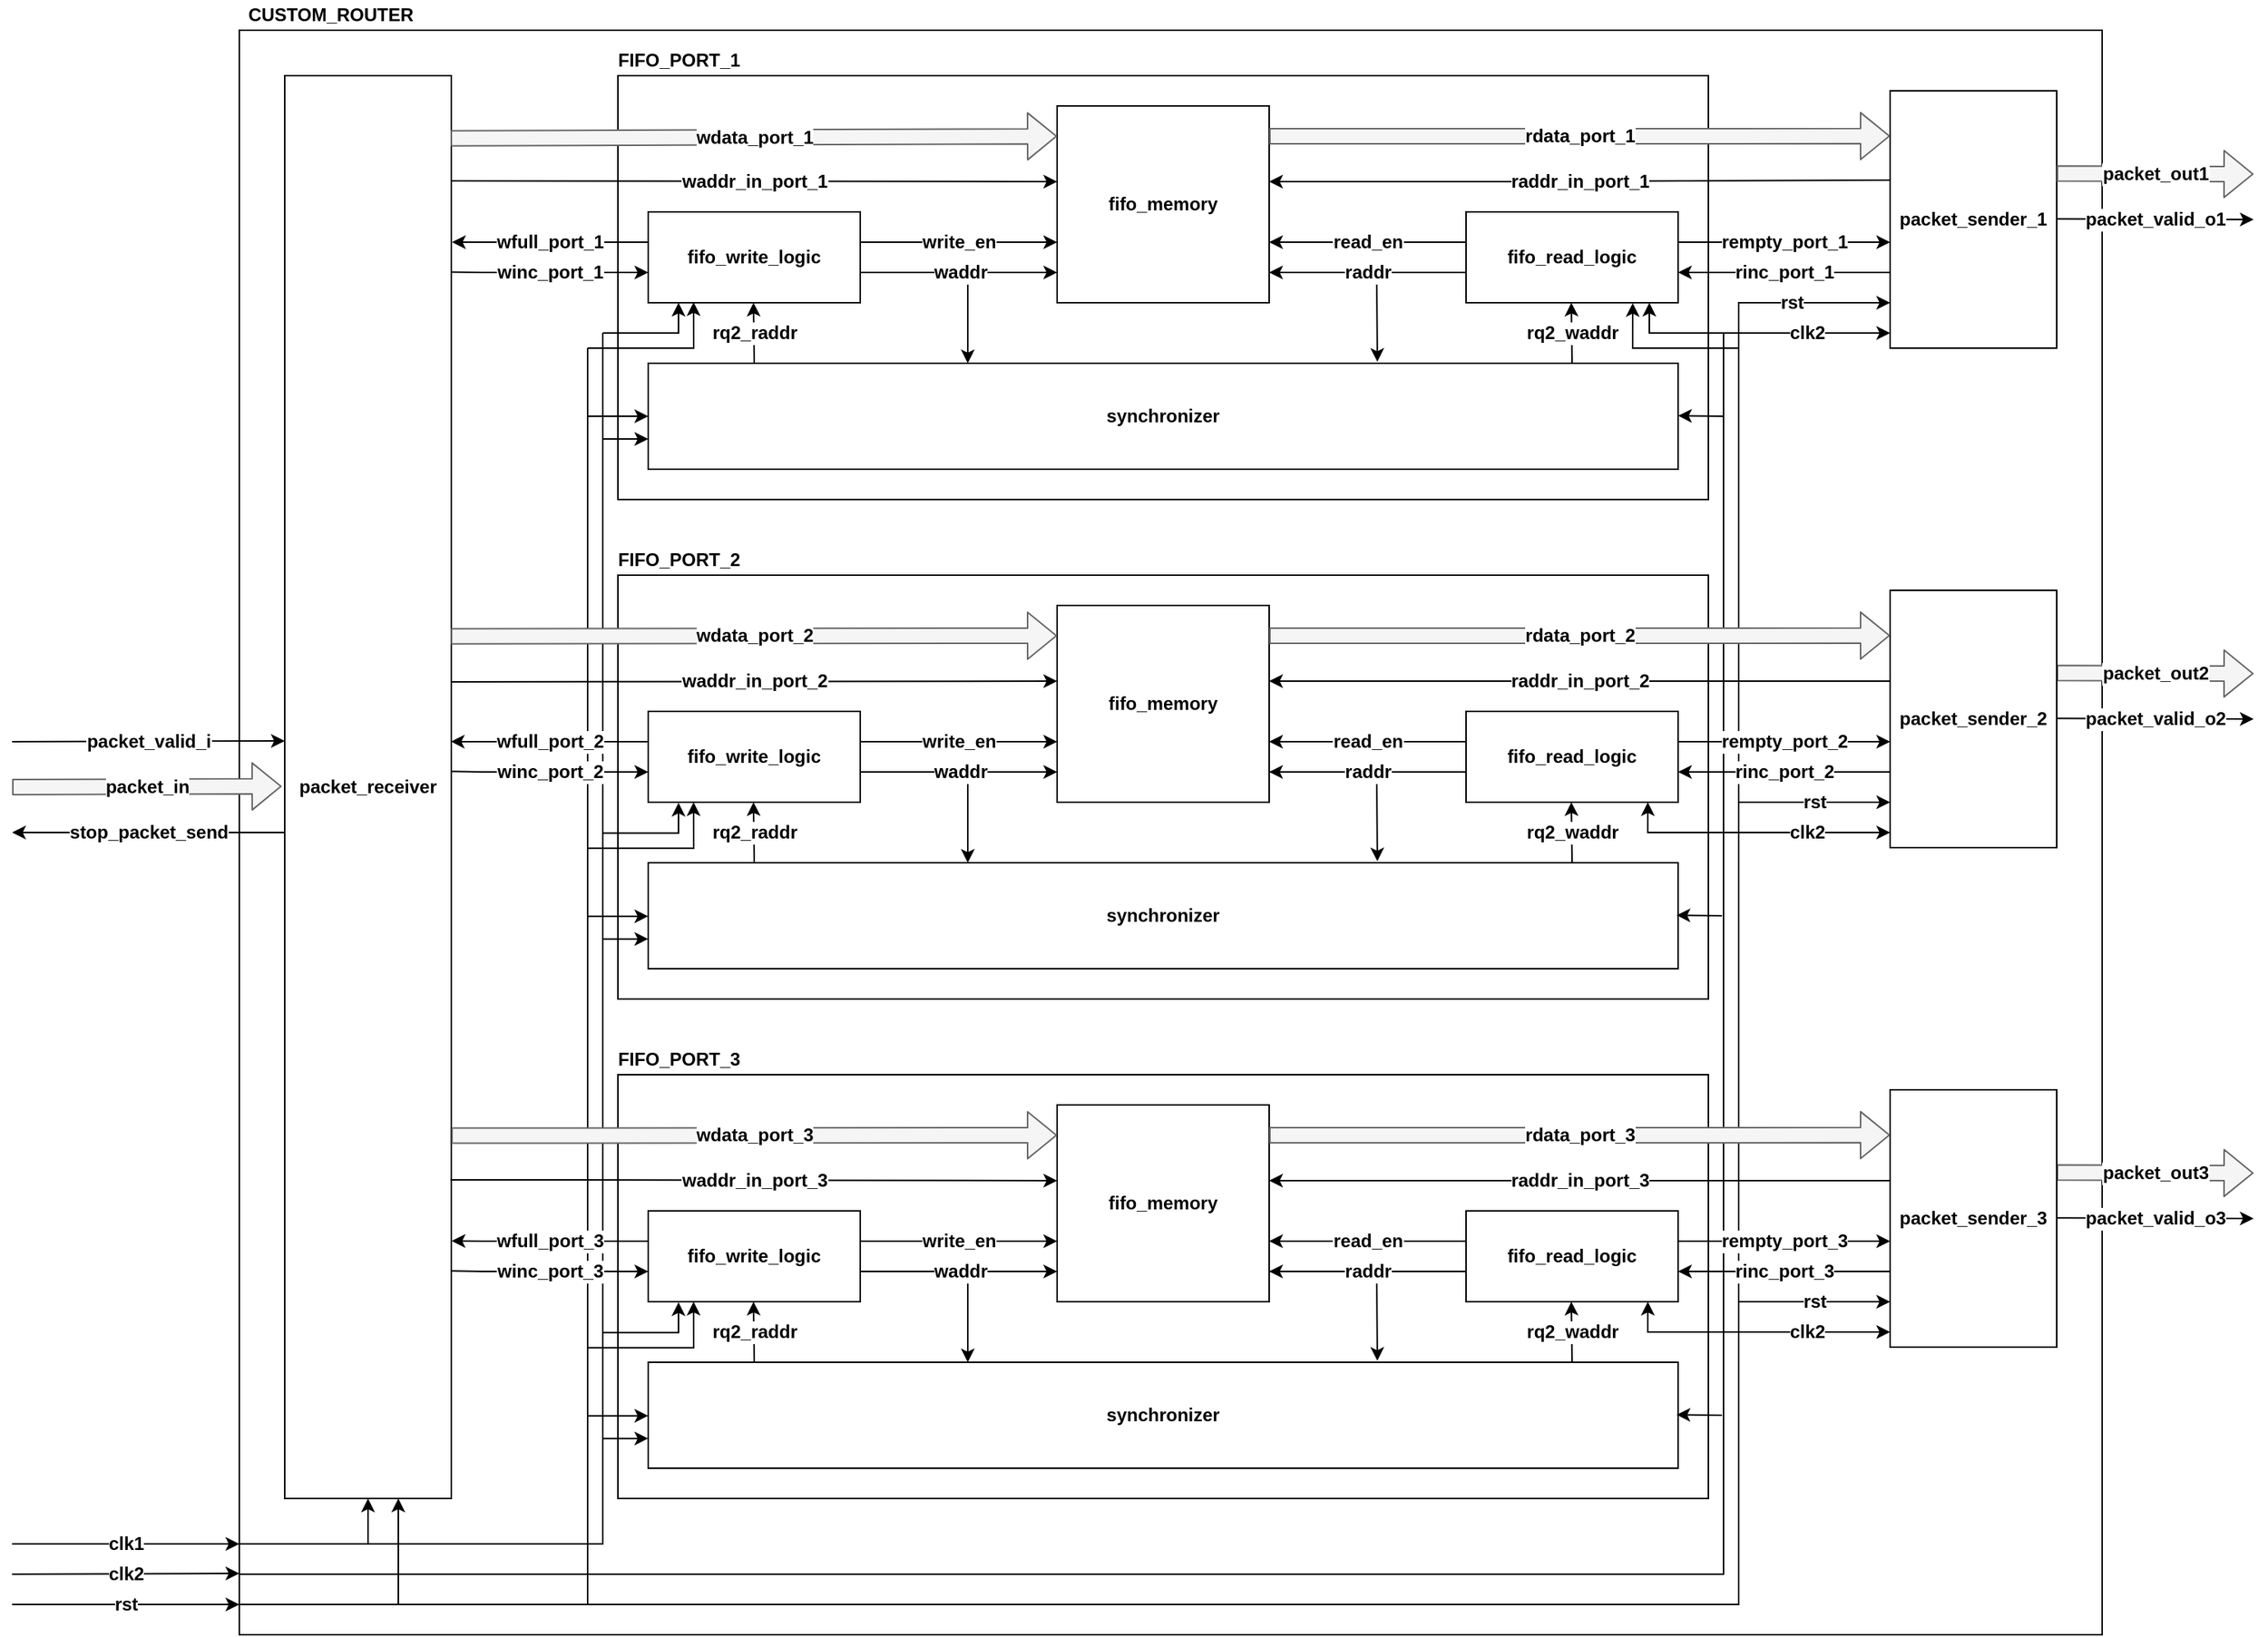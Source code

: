 <mxfile version="14.5.1" type="device"><diagram id="zhpGfsO76bLxeLJuw2LW" name="Page-1"><mxGraphModel dx="2076" dy="1294" grid="1" gridSize="10" guides="1" tooltips="1" connect="1" arrows="1" fold="1" page="1" pageScale="1" pageWidth="827" pageHeight="1169" math="0" shadow="0"><root><mxCell id="0"/><mxCell id="1" parent="0"/><mxCell id="n4699r_TVxSvPsuDLIiz-110" value="" style="rounded=0;whiteSpace=wrap;html=1;fontStyle=1;fontSize=12;" vertex="1" parent="1"><mxGeometry x="310" y="60" width="1230" height="1060" as="geometry"/></mxCell><mxCell id="n4699r_TVxSvPsuDLIiz-23" value="" style="rounded=0;whiteSpace=wrap;html=1;fontStyle=1;fontSize=12;" vertex="1" parent="1"><mxGeometry x="560" y="90" width="720" height="280" as="geometry"/></mxCell><mxCell id="OH0V-VesOMxv1S5HRyS4-2" value="packet_receiver" style="rounded=0;whiteSpace=wrap;html=1;fontStyle=1;fontSize=12;" parent="1" vertex="1"><mxGeometry x="340" y="90" width="110" height="940" as="geometry"/></mxCell><mxCell id="OH0V-VesOMxv1S5HRyS4-4" value="packet_valid_i" style="endArrow=classic;html=1;fontStyle=1;fontSize=12;" parent="1" edge="1"><mxGeometry width="50" height="50" relative="1" as="geometry"><mxPoint x="160" y="530" as="sourcePoint"/><mxPoint x="340" y="529.5" as="targetPoint"/></mxGeometry></mxCell><mxCell id="OH0V-VesOMxv1S5HRyS4-6" value="packet_in" style="endArrow=classic;html=1;entryX=0;entryY=0.25;entryDx=0;entryDy=0;strokeWidth=1;shape=flexArrow;fillColor=#f5f5f5;strokeColor=#666666;fontStyle=1;fontSize=12;" parent="1" edge="1"><mxGeometry width="50" height="50" relative="1" as="geometry"><mxPoint x="160" y="560" as="sourcePoint"/><mxPoint x="338" y="559.5" as="targetPoint"/></mxGeometry></mxCell><mxCell id="OH0V-VesOMxv1S5HRyS4-7" value="stop_packet_send" style="endArrow=none;html=1;startArrow=classic;startFill=1;endFill=0;rounded=0;fontStyle=1;fontSize=12;" parent="1" edge="1"><mxGeometry width="50" height="50" relative="1" as="geometry"><mxPoint x="160" y="590" as="sourcePoint"/><mxPoint x="340" y="590" as="targetPoint"/><Array as="points"><mxPoint x="250" y="590"/></Array></mxGeometry></mxCell><mxCell id="OH0V-VesOMxv1S5HRyS4-8" value="rst" style="endArrow=classic;html=1;entryX=0;entryY=0.25;entryDx=0;entryDy=0;fontStyle=1;fontSize=12;" parent="1" edge="1"><mxGeometry width="50" height="50" relative="1" as="geometry"><mxPoint x="160" y="1100" as="sourcePoint"/><mxPoint x="310" y="1100" as="targetPoint"/></mxGeometry></mxCell><mxCell id="OH0V-VesOMxv1S5HRyS4-9" value="clk2" style="endArrow=classic;html=1;entryX=0;entryY=0.25;entryDx=0;entryDy=0;fontStyle=1;fontSize=12;" parent="1" edge="1"><mxGeometry width="50" height="50" relative="1" as="geometry"><mxPoint x="160" y="1080" as="sourcePoint"/><mxPoint x="310" y="1079.5" as="targetPoint"/></mxGeometry></mxCell><mxCell id="OH0V-VesOMxv1S5HRyS4-12" value="clk1" style="endArrow=classic;html=1;fontStyle=1;fontSize=12;" parent="1" edge="1"><mxGeometry width="50" height="50" relative="1" as="geometry"><mxPoint x="160" y="1060" as="sourcePoint"/><mxPoint x="310" y="1060" as="targetPoint"/></mxGeometry></mxCell><mxCell id="OH0V-VesOMxv1S5HRyS4-13" value="fifo_write_logic" style="rounded=0;whiteSpace=wrap;html=1;fontStyle=1;fontSize=12;" parent="1" vertex="1"><mxGeometry x="580" y="180" width="140" height="60" as="geometry"/></mxCell><mxCell id="OH0V-VesOMxv1S5HRyS4-14" value="fifo_read_logic" style="rounded=0;whiteSpace=wrap;html=1;fontStyle=1;fontSize=12;" parent="1" vertex="1"><mxGeometry x="1120" y="180" width="140" height="60" as="geometry"/></mxCell><mxCell id="OH0V-VesOMxv1S5HRyS4-15" value="fifo_memory" style="rounded=0;whiteSpace=wrap;html=1;fontStyle=1;fontSize=12;" parent="1" vertex="1"><mxGeometry x="850" y="110" width="140" height="130" as="geometry"/></mxCell><mxCell id="OH0V-VesOMxv1S5HRyS4-17" value="synchronizer" style="rounded=0;whiteSpace=wrap;html=1;fontStyle=1;fontSize=12;" parent="1" vertex="1"><mxGeometry x="580" y="280" width="680" height="70" as="geometry"/></mxCell><mxCell id="OH0V-VesOMxv1S5HRyS4-18" value="packet_sender_1" style="rounded=0;whiteSpace=wrap;html=1;fontStyle=1;fontSize=12;" parent="1" vertex="1"><mxGeometry x="1400" y="100" width="110" height="170" as="geometry"/></mxCell><mxCell id="OH0V-VesOMxv1S5HRyS4-22" value="packet_valid_o1" style="endArrow=classic;html=1;fontStyle=1;fontSize=12;" parent="1" edge="1"><mxGeometry width="50" height="50" relative="1" as="geometry"><mxPoint x="1510" y="184.66" as="sourcePoint"/><mxPoint x="1640" y="185" as="targetPoint"/></mxGeometry></mxCell><mxCell id="OH0V-VesOMxv1S5HRyS4-23" value="packet_out1" style="endArrow=classic;html=1;strokeWidth=1;shape=flexArrow;fillColor=#f5f5f5;strokeColor=#666666;fontStyle=1;fontSize=12;" parent="1" edge="1"><mxGeometry width="50" height="50" relative="1" as="geometry"><mxPoint x="1510" y="154.66" as="sourcePoint"/><mxPoint x="1640" y="155" as="targetPoint"/></mxGeometry></mxCell><mxCell id="n4699r_TVxSvPsuDLIiz-1" value="wdata_port_1" style="endArrow=classic;html=1;entryX=0;entryY=0.25;entryDx=0;entryDy=0;strokeWidth=1;shape=flexArrow;exitX=0.996;exitY=0.044;exitDx=0;exitDy=0;exitPerimeter=0;fillColor=#f5f5f5;strokeColor=#666666;fontStyle=1;fontSize=12;" edge="1" parent="1" source="OH0V-VesOMxv1S5HRyS4-2"><mxGeometry width="50" height="50" relative="1" as="geometry"><mxPoint x="520" y="130" as="sourcePoint"/><mxPoint x="850" y="130" as="targetPoint"/></mxGeometry></mxCell><mxCell id="n4699r_TVxSvPsuDLIiz-3" value="waddr_in_port_1" style="endArrow=classic;html=1;entryX=0;entryY=0.25;entryDx=0;entryDy=0;exitX=1;exitY=0.074;exitDx=0;exitDy=0;exitPerimeter=0;fontStyle=1;fontSize=12;" edge="1" parent="1" source="OH0V-VesOMxv1S5HRyS4-2"><mxGeometry width="50" height="50" relative="1" as="geometry"><mxPoint x="520" y="160" as="sourcePoint"/><mxPoint x="850" y="160" as="targetPoint"/></mxGeometry></mxCell><mxCell id="n4699r_TVxSvPsuDLIiz-4" value="raddr_in_port_1" style="endArrow=none;html=1;endFill=0;startArrow=classic;startFill=1;entryX=0;entryY=0.347;entryDx=0;entryDy=0;entryPerimeter=0;fontStyle=1;fontSize=12;" edge="1" parent="1" target="OH0V-VesOMxv1S5HRyS4-18"><mxGeometry width="50" height="50" relative="1" as="geometry"><mxPoint x="990" y="160" as="sourcePoint"/><mxPoint x="1390" y="159" as="targetPoint"/><Array as="points"><mxPoint x="1150" y="160"/></Array></mxGeometry></mxCell><mxCell id="n4699r_TVxSvPsuDLIiz-5" value="wfull_port_1" style="endArrow=none;html=1;entryX=0;entryY=0.75;entryDx=0;entryDy=0;startArrow=classic;startFill=1;endFill=0;rounded=0;exitX=1.004;exitY=0.117;exitDx=0;exitDy=0;exitPerimeter=0;fontStyle=1;fontSize=12;" edge="1" parent="1" source="OH0V-VesOMxv1S5HRyS4-2"><mxGeometry width="50" height="50" relative="1" as="geometry"><mxPoint x="460" y="200" as="sourcePoint"/><mxPoint x="580" y="200" as="targetPoint"/><Array as="points"><mxPoint x="471" y="200"/></Array></mxGeometry></mxCell><mxCell id="n4699r_TVxSvPsuDLIiz-7" value="" style="endArrow=classic;html=1;startArrow=none;startFill=0;endFill=1;rounded=0;fontStyle=1;fontSize=12;" edge="1" parent="1"><mxGeometry width="50" height="50" relative="1" as="geometry"><mxPoint x="720" y="220" as="sourcePoint"/><mxPoint x="850" y="220" as="targetPoint"/><Array as="points"><mxPoint x="781" y="220"/></Array></mxGeometry></mxCell><mxCell id="n4699r_TVxSvPsuDLIiz-8" value="" style="endArrow=none;html=1;startArrow=classic;startFill=1;endFill=0;rounded=0;fontStyle=1;fontSize=12;" edge="1" parent="1"><mxGeometry width="50" height="50" relative="1" as="geometry"><mxPoint x="990" y="220" as="sourcePoint"/><mxPoint x="1120" y="220" as="targetPoint"/><Array as="points"><mxPoint x="1051" y="220"/></Array></mxGeometry></mxCell><mxCell id="n4699r_TVxSvPsuDLIiz-9" value="write_en" style="endArrow=classic;html=1;startArrow=none;startFill=0;endFill=1;rounded=0;fontStyle=1;fontSize=12;" edge="1" parent="1"><mxGeometry width="50" height="50" relative="1" as="geometry"><mxPoint x="720" y="200" as="sourcePoint"/><mxPoint x="850" y="200" as="targetPoint"/><Array as="points"><mxPoint x="781" y="200"/></Array></mxGeometry></mxCell><mxCell id="n4699r_TVxSvPsuDLIiz-10" value="read_en" style="endArrow=none;html=1;startArrow=classic;startFill=1;endFill=0;rounded=0;fontStyle=1;fontSize=12;" edge="1" parent="1"><mxGeometry width="50" height="50" relative="1" as="geometry"><mxPoint x="990" y="200" as="sourcePoint"/><mxPoint x="1120" y="200" as="targetPoint"/><Array as="points"><mxPoint x="1051" y="200"/></Array></mxGeometry></mxCell><mxCell id="n4699r_TVxSvPsuDLIiz-11" value="waddr" style="endArrow=classic;html=1;startArrow=none;startFill=0;endFill=1;rounded=0;fontStyle=1;fontSize=12;" edge="1" parent="1"><mxGeometry width="50" height="50" relative="1" as="geometry"><mxPoint x="720" y="220" as="sourcePoint"/><mxPoint x="791" y="280" as="targetPoint"/><Array as="points"><mxPoint x="791" y="220"/></Array></mxGeometry></mxCell><mxCell id="n4699r_TVxSvPsuDLIiz-12" value="raddr" style="endArrow=classic;html=1;startArrow=none;startFill=0;endFill=1;rounded=0;entryX=0.708;entryY=-0.014;entryDx=0;entryDy=0;entryPerimeter=0;fontStyle=1;fontSize=12;" edge="1" parent="1" target="OH0V-VesOMxv1S5HRyS4-17"><mxGeometry width="50" height="50" relative="1" as="geometry"><mxPoint x="990" y="220" as="sourcePoint"/><mxPoint x="1061" y="280" as="targetPoint"/><Array as="points"><mxPoint x="1061" y="220"/></Array></mxGeometry></mxCell><mxCell id="n4699r_TVxSvPsuDLIiz-13" value="rq2_raddr" style="endArrow=none;html=1;startArrow=classic;startFill=1;endFill=0;rounded=0;fontStyle=1;fontSize=12;" edge="1" parent="1"><mxGeometry width="50" height="50" relative="1" as="geometry"><mxPoint x="649.5" y="240" as="sourcePoint"/><mxPoint x="650" y="280" as="targetPoint"/><Array as="points"/></mxGeometry></mxCell><mxCell id="n4699r_TVxSvPsuDLIiz-14" value="rq2_waddr" style="endArrow=none;html=1;startArrow=classic;startFill=1;endFill=0;rounded=0;fontStyle=1;fontSize=12;" edge="1" parent="1"><mxGeometry width="50" height="50" relative="1" as="geometry"><mxPoint x="1189.5" y="240" as="sourcePoint"/><mxPoint x="1190" y="280" as="targetPoint"/><Array as="points"/></mxGeometry></mxCell><mxCell id="n4699r_TVxSvPsuDLIiz-15" value="winc_port_1" style="endArrow=classic;html=1;entryX=0;entryY=0.75;entryDx=0;entryDy=0;startArrow=none;startFill=0;endFill=1;rounded=0;exitX=1.001;exitY=0.138;exitDx=0;exitDy=0;exitPerimeter=0;fontStyle=1;fontSize=12;" edge="1" parent="1" source="OH0V-VesOMxv1S5HRyS4-2"><mxGeometry width="50" height="50" relative="1" as="geometry"><mxPoint x="410" y="220" as="sourcePoint"/><mxPoint x="580" y="220" as="targetPoint"/><Array as="points"><mxPoint x="471" y="220"/></Array></mxGeometry></mxCell><mxCell id="n4699r_TVxSvPsuDLIiz-24" value="FIFO_PORT_1" style="text;html=1;align=center;verticalAlign=middle;resizable=0;points=[];autosize=1;fontStyle=1;fontSize=12;" vertex="1" parent="1"><mxGeometry x="550" y="70" width="100" height="20" as="geometry"/></mxCell><mxCell id="n4699r_TVxSvPsuDLIiz-25" value="" style="rounded=0;whiteSpace=wrap;html=1;fontStyle=1;fontSize=12;" vertex="1" parent="1"><mxGeometry x="560" y="420" width="720" height="280" as="geometry"/></mxCell><mxCell id="n4699r_TVxSvPsuDLIiz-26" value="fifo_write_logic" style="rounded=0;whiteSpace=wrap;html=1;fontStyle=1;fontSize=12;" vertex="1" parent="1"><mxGeometry x="580" y="510" width="140" height="60" as="geometry"/></mxCell><mxCell id="n4699r_TVxSvPsuDLIiz-27" value="fifo_read_logic" style="rounded=0;whiteSpace=wrap;html=1;fontStyle=1;fontSize=12;" vertex="1" parent="1"><mxGeometry x="1120" y="510" width="140" height="60" as="geometry"/></mxCell><mxCell id="n4699r_TVxSvPsuDLIiz-28" value="fifo_memory" style="rounded=0;whiteSpace=wrap;html=1;fontStyle=1;fontSize=12;" vertex="1" parent="1"><mxGeometry x="850" y="440" width="140" height="130" as="geometry"/></mxCell><mxCell id="n4699r_TVxSvPsuDLIiz-29" value="synchronizer" style="rounded=0;whiteSpace=wrap;html=1;fontStyle=1;fontSize=12;" vertex="1" parent="1"><mxGeometry x="580" y="610" width="680" height="70" as="geometry"/></mxCell><mxCell id="n4699r_TVxSvPsuDLIiz-32" value="waddr_in_port_2" style="endArrow=classic;html=1;entryX=0;entryY=0.25;entryDx=0;entryDy=0;exitX=1;exitY=0.426;exitDx=0;exitDy=0;exitPerimeter=0;fontStyle=1;fontSize=12;" edge="1" parent="1" source="OH0V-VesOMxv1S5HRyS4-2"><mxGeometry width="50" height="50" relative="1" as="geometry"><mxPoint x="520" y="490" as="sourcePoint"/><mxPoint x="850" y="490" as="targetPoint"/></mxGeometry></mxCell><mxCell id="n4699r_TVxSvPsuDLIiz-33" value="raddr_in_port_2" style="endArrow=none;html=1;endFill=0;startArrow=classic;startFill=1;entryX=0;entryY=0.353;entryDx=0;entryDy=0;entryPerimeter=0;fontStyle=1;fontSize=12;" edge="1" parent="1" target="n4699r_TVxSvPsuDLIiz-71"><mxGeometry width="50" height="50" relative="1" as="geometry"><mxPoint x="990" y="490" as="sourcePoint"/><mxPoint x="1380" y="490" as="targetPoint"/><Array as="points"><mxPoint x="1150" y="490"/></Array></mxGeometry></mxCell><mxCell id="n4699r_TVxSvPsuDLIiz-36" value="" style="endArrow=classic;html=1;startArrow=none;startFill=0;endFill=1;rounded=0;fontStyle=1;fontSize=12;" edge="1" parent="1"><mxGeometry width="50" height="50" relative="1" as="geometry"><mxPoint x="720" y="550" as="sourcePoint"/><mxPoint x="850" y="550" as="targetPoint"/><Array as="points"><mxPoint x="781" y="550"/></Array></mxGeometry></mxCell><mxCell id="n4699r_TVxSvPsuDLIiz-37" value="" style="endArrow=none;html=1;startArrow=classic;startFill=1;endFill=0;rounded=0;fontStyle=1;fontSize=12;" edge="1" parent="1"><mxGeometry width="50" height="50" relative="1" as="geometry"><mxPoint x="990" y="550" as="sourcePoint"/><mxPoint x="1120" y="550" as="targetPoint"/><Array as="points"><mxPoint x="1051" y="550"/></Array></mxGeometry></mxCell><mxCell id="n4699r_TVxSvPsuDLIiz-38" value="write_en" style="endArrow=classic;html=1;startArrow=none;startFill=0;endFill=1;rounded=0;fontStyle=1;fontSize=12;" edge="1" parent="1"><mxGeometry width="50" height="50" relative="1" as="geometry"><mxPoint x="720" y="530" as="sourcePoint"/><mxPoint x="850" y="530" as="targetPoint"/><Array as="points"><mxPoint x="781" y="530"/></Array></mxGeometry></mxCell><mxCell id="n4699r_TVxSvPsuDLIiz-39" value="read_en" style="endArrow=none;html=1;startArrow=classic;startFill=1;endFill=0;rounded=0;fontStyle=1;fontSize=12;" edge="1" parent="1"><mxGeometry width="50" height="50" relative="1" as="geometry"><mxPoint x="990" y="530" as="sourcePoint"/><mxPoint x="1120" y="530" as="targetPoint"/><Array as="points"><mxPoint x="1051" y="530"/></Array></mxGeometry></mxCell><mxCell id="n4699r_TVxSvPsuDLIiz-40" value="waddr" style="endArrow=classic;html=1;startArrow=none;startFill=0;endFill=1;rounded=0;fontStyle=1;fontSize=12;" edge="1" parent="1"><mxGeometry width="50" height="50" relative="1" as="geometry"><mxPoint x="720" y="550" as="sourcePoint"/><mxPoint x="791" y="610" as="targetPoint"/><Array as="points"><mxPoint x="791" y="550"/></Array></mxGeometry></mxCell><mxCell id="n4699r_TVxSvPsuDLIiz-41" value="raddr" style="endArrow=classic;html=1;startArrow=none;startFill=0;endFill=1;rounded=0;entryX=0.708;entryY=-0.014;entryDx=0;entryDy=0;entryPerimeter=0;fontStyle=1;fontSize=12;" edge="1" target="n4699r_TVxSvPsuDLIiz-29" parent="1"><mxGeometry width="50" height="50" relative="1" as="geometry"><mxPoint x="990" y="550" as="sourcePoint"/><mxPoint x="1061" y="610" as="targetPoint"/><Array as="points"><mxPoint x="1061" y="550"/></Array></mxGeometry></mxCell><mxCell id="n4699r_TVxSvPsuDLIiz-42" value="rq2_raddr" style="endArrow=none;html=1;startArrow=classic;startFill=1;endFill=0;rounded=0;fontStyle=1;fontSize=12;" edge="1" parent="1"><mxGeometry width="50" height="50" relative="1" as="geometry"><mxPoint x="649.5" y="570" as="sourcePoint"/><mxPoint x="650" y="610" as="targetPoint"/><Array as="points"/></mxGeometry></mxCell><mxCell id="n4699r_TVxSvPsuDLIiz-43" value="rq2_waddr" style="endArrow=none;html=1;startArrow=classic;startFill=1;endFill=0;rounded=0;fontStyle=1;fontSize=12;" edge="1" parent="1"><mxGeometry width="50" height="50" relative="1" as="geometry"><mxPoint x="1189.5" y="570" as="sourcePoint"/><mxPoint x="1190" y="610" as="targetPoint"/><Array as="points"/></mxGeometry></mxCell><mxCell id="n4699r_TVxSvPsuDLIiz-46" value="FIFO_PORT_2" style="text;html=1;align=center;verticalAlign=middle;resizable=0;points=[];autosize=1;fontStyle=1;fontSize=12;" vertex="1" parent="1"><mxGeometry x="550" y="400" width="100" height="20" as="geometry"/></mxCell><mxCell id="n4699r_TVxSvPsuDLIiz-47" value="" style="rounded=0;whiteSpace=wrap;html=1;fontStyle=1;fontSize=12;" vertex="1" parent="1"><mxGeometry x="560" y="750" width="720" height="280" as="geometry"/></mxCell><mxCell id="n4699r_TVxSvPsuDLIiz-48" value="fifo_write_logic" style="rounded=0;whiteSpace=wrap;html=1;fontStyle=1;fontSize=12;" vertex="1" parent="1"><mxGeometry x="580" y="840" width="140" height="60" as="geometry"/></mxCell><mxCell id="n4699r_TVxSvPsuDLIiz-49" value="fifo_read_logic" style="rounded=0;whiteSpace=wrap;html=1;fontStyle=1;fontSize=12;" vertex="1" parent="1"><mxGeometry x="1120" y="840" width="140" height="60" as="geometry"/></mxCell><mxCell id="n4699r_TVxSvPsuDLIiz-50" value="fifo_memory" style="rounded=0;whiteSpace=wrap;html=1;fontStyle=1;fontSize=12;" vertex="1" parent="1"><mxGeometry x="850" y="770" width="140" height="130" as="geometry"/></mxCell><mxCell id="n4699r_TVxSvPsuDLIiz-51" value="synchronizer" style="rounded=0;whiteSpace=wrap;html=1;fontStyle=1;fontSize=12;" vertex="1" parent="1"><mxGeometry x="580" y="940" width="680" height="70" as="geometry"/></mxCell><mxCell id="n4699r_TVxSvPsuDLIiz-54" value="waddr_in_port_3" style="endArrow=classic;html=1;entryX=0;entryY=0.25;entryDx=0;entryDy=0;exitX=0.994;exitY=0.776;exitDx=0;exitDy=0;exitPerimeter=0;fontStyle=1;fontSize=12;" edge="1" parent="1" source="OH0V-VesOMxv1S5HRyS4-2"><mxGeometry width="50" height="50" relative="1" as="geometry"><mxPoint x="520" y="820.0" as="sourcePoint"/><mxPoint x="850" y="820.0" as="targetPoint"/></mxGeometry></mxCell><mxCell id="n4699r_TVxSvPsuDLIiz-55" value="raddr_in_port_3" style="endArrow=none;html=1;endFill=0;startArrow=classic;startFill=1;entryX=0;entryY=0.353;entryDx=0;entryDy=0;entryPerimeter=0;fontStyle=1;fontSize=12;" edge="1" parent="1" target="n4699r_TVxSvPsuDLIiz-74"><mxGeometry width="50" height="50" relative="1" as="geometry"><mxPoint x="990" y="820.0" as="sourcePoint"/><mxPoint x="1390" y="820" as="targetPoint"/><Array as="points"><mxPoint x="1150" y="820"/></Array></mxGeometry></mxCell><mxCell id="n4699r_TVxSvPsuDLIiz-58" value="" style="endArrow=classic;html=1;startArrow=none;startFill=0;endFill=1;rounded=0;fontStyle=1;fontSize=12;" edge="1" parent="1"><mxGeometry width="50" height="50" relative="1" as="geometry"><mxPoint x="720" y="880.0" as="sourcePoint"/><mxPoint x="850" y="880.0" as="targetPoint"/><Array as="points"><mxPoint x="781" y="880"/></Array></mxGeometry></mxCell><mxCell id="n4699r_TVxSvPsuDLIiz-59" value="" style="endArrow=none;html=1;startArrow=classic;startFill=1;endFill=0;rounded=0;fontStyle=1;fontSize=12;" edge="1" parent="1"><mxGeometry width="50" height="50" relative="1" as="geometry"><mxPoint x="990" y="880.0" as="sourcePoint"/><mxPoint x="1120" y="880.0" as="targetPoint"/><Array as="points"><mxPoint x="1051" y="880"/></Array></mxGeometry></mxCell><mxCell id="n4699r_TVxSvPsuDLIiz-60" value="write_en" style="endArrow=classic;html=1;startArrow=none;startFill=0;endFill=1;rounded=0;fontStyle=1;fontSize=12;" edge="1" parent="1"><mxGeometry width="50" height="50" relative="1" as="geometry"><mxPoint x="720" y="860.0" as="sourcePoint"/><mxPoint x="850" y="860.0" as="targetPoint"/><Array as="points"><mxPoint x="781" y="860"/></Array></mxGeometry></mxCell><mxCell id="n4699r_TVxSvPsuDLIiz-61" value="read_en" style="endArrow=none;html=1;startArrow=classic;startFill=1;endFill=0;rounded=0;fontStyle=1;fontSize=12;" edge="1" parent="1"><mxGeometry width="50" height="50" relative="1" as="geometry"><mxPoint x="990" y="860.0" as="sourcePoint"/><mxPoint x="1120" y="860.0" as="targetPoint"/><Array as="points"><mxPoint x="1051" y="860"/></Array></mxGeometry></mxCell><mxCell id="n4699r_TVxSvPsuDLIiz-62" value="waddr" style="endArrow=classic;html=1;startArrow=none;startFill=0;endFill=1;rounded=0;fontStyle=1;fontSize=12;" edge="1" parent="1"><mxGeometry width="50" height="50" relative="1" as="geometry"><mxPoint x="720" y="880.0" as="sourcePoint"/><mxPoint x="791" y="940.0" as="targetPoint"/><Array as="points"><mxPoint x="791" y="880"/></Array></mxGeometry></mxCell><mxCell id="n4699r_TVxSvPsuDLIiz-63" value="raddr" style="endArrow=classic;html=1;startArrow=none;startFill=0;endFill=1;rounded=0;entryX=0.708;entryY=-0.014;entryDx=0;entryDy=0;entryPerimeter=0;fontStyle=1;fontSize=12;" edge="1" target="n4699r_TVxSvPsuDLIiz-51" parent="1"><mxGeometry width="50" height="50" relative="1" as="geometry"><mxPoint x="990" y="880.0" as="sourcePoint"/><mxPoint x="1061" y="940" as="targetPoint"/><Array as="points"><mxPoint x="1061" y="880"/></Array></mxGeometry></mxCell><mxCell id="n4699r_TVxSvPsuDLIiz-64" value="rq2_raddr" style="endArrow=none;html=1;startArrow=classic;startFill=1;endFill=0;rounded=0;fontStyle=1;fontSize=12;" edge="1" parent="1"><mxGeometry width="50" height="50" relative="1" as="geometry"><mxPoint x="649.5" y="900.0" as="sourcePoint"/><mxPoint x="650" y="940.0" as="targetPoint"/><Array as="points"/></mxGeometry></mxCell><mxCell id="n4699r_TVxSvPsuDLIiz-65" value="rq2_waddr" style="endArrow=none;html=1;startArrow=classic;startFill=1;endFill=0;rounded=0;fontStyle=1;fontSize=12;" edge="1" parent="1"><mxGeometry width="50" height="50" relative="1" as="geometry"><mxPoint x="1189.5" y="900.0" as="sourcePoint"/><mxPoint x="1190" y="940.0" as="targetPoint"/><Array as="points"/></mxGeometry></mxCell><mxCell id="n4699r_TVxSvPsuDLIiz-68" value="FIFO_PORT_3" style="text;html=1;align=center;verticalAlign=middle;resizable=0;points=[];autosize=1;fontStyle=1;fontSize=12;" vertex="1" parent="1"><mxGeometry x="550" y="730" width="100" height="20" as="geometry"/></mxCell><mxCell id="n4699r_TVxSvPsuDLIiz-69" value="packet_valid_o2" style="endArrow=classic;html=1;fontStyle=1;fontSize=12;" edge="1" parent="1"><mxGeometry width="50" height="50" relative="1" as="geometry"><mxPoint x="1510" y="514.66" as="sourcePoint"/><mxPoint x="1640" y="515" as="targetPoint"/></mxGeometry></mxCell><mxCell id="n4699r_TVxSvPsuDLIiz-70" value="packet_out2" style="endArrow=classic;html=1;strokeWidth=1;shape=flexArrow;fillColor=#f5f5f5;strokeColor=#666666;fontStyle=1;fontSize=12;" edge="1" parent="1"><mxGeometry width="50" height="50" relative="1" as="geometry"><mxPoint x="1510" y="484.66" as="sourcePoint"/><mxPoint x="1640" y="485" as="targetPoint"/></mxGeometry></mxCell><mxCell id="n4699r_TVxSvPsuDLIiz-71" value="packet_sender_2" style="rounded=0;whiteSpace=wrap;html=1;fontStyle=1;fontSize=12;" vertex="1" parent="1"><mxGeometry x="1400" y="430" width="110" height="170" as="geometry"/></mxCell><mxCell id="n4699r_TVxSvPsuDLIiz-72" value="packet_valid_o3" style="endArrow=classic;html=1;fontStyle=1;fontSize=12;" edge="1" parent="1"><mxGeometry width="50" height="50" relative="1" as="geometry"><mxPoint x="1510" y="844.66" as="sourcePoint"/><mxPoint x="1640" y="845" as="targetPoint"/></mxGeometry></mxCell><mxCell id="n4699r_TVxSvPsuDLIiz-73" value="packet_out3" style="endArrow=classic;html=1;strokeWidth=1;shape=flexArrow;fillColor=#f5f5f5;strokeColor=#666666;fontStyle=1;fontSize=12;" edge="1" parent="1"><mxGeometry width="50" height="50" relative="1" as="geometry"><mxPoint x="1510" y="814.66" as="sourcePoint"/><mxPoint x="1640" y="815" as="targetPoint"/></mxGeometry></mxCell><mxCell id="n4699r_TVxSvPsuDLIiz-74" value="packet_sender_3" style="rounded=0;whiteSpace=wrap;html=1;fontStyle=1;fontSize=12;" vertex="1" parent="1"><mxGeometry x="1400" y="760" width="110" height="170" as="geometry"/></mxCell><mxCell id="n4699r_TVxSvPsuDLIiz-75" value="" style="endArrow=classic;html=1;rounded=0;entryX=0.5;entryY=1;entryDx=0;entryDy=0;fontStyle=1;fontSize=12;" edge="1" parent="1" target="OH0V-VesOMxv1S5HRyS4-2"><mxGeometry width="50" height="50" relative="1" as="geometry"><mxPoint x="310" y="1060" as="sourcePoint"/><mxPoint x="530" y="1060" as="targetPoint"/><Array as="points"><mxPoint x="395" y="1060"/></Array></mxGeometry></mxCell><mxCell id="n4699r_TVxSvPsuDLIiz-77" value="" style="endArrow=none;html=1;rounded=0;endFill=0;fontStyle=1;fontSize=12;" edge="1" parent="1"><mxGeometry width="50" height="50" relative="1" as="geometry"><mxPoint x="390" y="1060" as="sourcePoint"/><mxPoint x="550" y="260" as="targetPoint"/><Array as="points"><mxPoint x="550" y="1060"/></Array></mxGeometry></mxCell><mxCell id="n4699r_TVxSvPsuDLIiz-79" value="" style="endArrow=none;html=1;rounded=0;endFill=0;fontStyle=1;fontSize=12;" edge="1" parent="1"><mxGeometry width="50" height="50" relative="1" as="geometry"><mxPoint x="410" y="1100" as="sourcePoint"/><mxPoint x="540" y="270" as="targetPoint"/><Array as="points"><mxPoint x="540" y="1100"/></Array></mxGeometry></mxCell><mxCell id="n4699r_TVxSvPsuDLIiz-80" value="" style="endArrow=classic;html=1;rounded=0;fontStyle=1;fontSize=12;" edge="1" parent="1"><mxGeometry width="50" height="50" relative="1" as="geometry"><mxPoint x="310" y="1100" as="sourcePoint"/><mxPoint x="415" y="1030" as="targetPoint"/><Array as="points"><mxPoint x="415" y="1100"/></Array></mxGeometry></mxCell><mxCell id="n4699r_TVxSvPsuDLIiz-66" value="winc_port_3" style="endArrow=classic;html=1;entryX=0;entryY=0.75;entryDx=0;entryDy=0;startArrow=none;startFill=0;endFill=1;rounded=0;exitX=0.997;exitY=0.84;exitDx=0;exitDy=0;exitPerimeter=0;fontStyle=1;fontSize=12;" edge="1" parent="1" source="OH0V-VesOMxv1S5HRyS4-2"><mxGeometry width="50" height="50" relative="1" as="geometry"><mxPoint x="400" y="880" as="sourcePoint"/><mxPoint x="580" y="880.0" as="targetPoint"/><Array as="points"><mxPoint x="471" y="880"/></Array></mxGeometry></mxCell><mxCell id="n4699r_TVxSvPsuDLIiz-56" value="wfull_port_3" style="endArrow=none;html=1;entryX=0;entryY=0.75;entryDx=0;entryDy=0;startArrow=classic;startFill=1;endFill=0;rounded=0;exitX=1.002;exitY=0.819;exitDx=0;exitDy=0;exitPerimeter=0;fontStyle=1;fontSize=12;" edge="1" parent="1" source="OH0V-VesOMxv1S5HRyS4-2"><mxGeometry width="50" height="50" relative="1" as="geometry"><mxPoint x="410" y="860.0" as="sourcePoint"/><mxPoint x="580" y="860.0" as="targetPoint"/><Array as="points"><mxPoint x="471" y="860"/></Array></mxGeometry></mxCell><mxCell id="n4699r_TVxSvPsuDLIiz-34" value="wfull_port_2" style="endArrow=none;html=1;entryX=0;entryY=0.75;entryDx=0;entryDy=0;startArrow=classic;startFill=1;endFill=0;rounded=0;exitX=0.997;exitY=0.468;exitDx=0;exitDy=0;exitPerimeter=0;fontStyle=1;fontSize=12;" edge="1" parent="1" source="OH0V-VesOMxv1S5HRyS4-2"><mxGeometry width="50" height="50" relative="1" as="geometry"><mxPoint x="410" y="530" as="sourcePoint"/><mxPoint x="580" y="530" as="targetPoint"/><Array as="points"><mxPoint x="471" y="530"/></Array></mxGeometry></mxCell><mxCell id="n4699r_TVxSvPsuDLIiz-44" value="winc_port_2" style="endArrow=classic;html=1;entryX=0;entryY=0.75;entryDx=0;entryDy=0;startArrow=none;startFill=0;endFill=1;rounded=0;exitX=1;exitY=0.489;exitDx=0;exitDy=0;exitPerimeter=0;fontStyle=1;fontSize=12;" edge="1" parent="1" source="OH0V-VesOMxv1S5HRyS4-2"><mxGeometry width="50" height="50" relative="1" as="geometry"><mxPoint x="410" y="550" as="sourcePoint"/><mxPoint x="580" y="550" as="targetPoint"/><Array as="points"><mxPoint x="471" y="550"/></Array></mxGeometry></mxCell><mxCell id="n4699r_TVxSvPsuDLIiz-30" value="wdata_port_2" style="endArrow=classic;html=1;entryX=0;entryY=0.25;entryDx=0;entryDy=0;strokeWidth=1;shape=flexArrow;fillColor=#f5f5f5;strokeColor=#666666;exitX=0.997;exitY=0.394;exitDx=0;exitDy=0;exitPerimeter=0;fontStyle=1;fontSize=12;" edge="1" parent="1" source="OH0V-VesOMxv1S5HRyS4-2"><mxGeometry width="50" height="50" relative="1" as="geometry"><mxPoint x="520" y="460" as="sourcePoint"/><mxPoint x="850" y="460" as="targetPoint"/></mxGeometry></mxCell><mxCell id="n4699r_TVxSvPsuDLIiz-52" value="wdata_port_3" style="endArrow=classic;html=1;entryX=0;entryY=0.25;entryDx=0;entryDy=0;strokeWidth=1;shape=flexArrow;fillColor=#f5f5f5;strokeColor=#666666;exitX=1;exitY=0.745;exitDx=0;exitDy=0;exitPerimeter=0;fontStyle=1;fontSize=12;" edge="1" parent="1" source="OH0V-VesOMxv1S5HRyS4-2"><mxGeometry width="50" height="50" relative="1" as="geometry"><mxPoint x="400" y="790" as="sourcePoint"/><mxPoint x="850" y="790" as="targetPoint"/></mxGeometry></mxCell><mxCell id="n4699r_TVxSvPsuDLIiz-81" value="" style="endArrow=classic;html=1;fontStyle=1;fontSize=12;" edge="1" parent="1"><mxGeometry width="50" height="50" relative="1" as="geometry"><mxPoint x="550" y="330" as="sourcePoint"/><mxPoint x="580" y="330" as="targetPoint"/></mxGeometry></mxCell><mxCell id="n4699r_TVxSvPsuDLIiz-82" value="" style="endArrow=classic;html=1;entryX=0;entryY=0.5;entryDx=0;entryDy=0;fontStyle=1;fontSize=12;" edge="1" parent="1" target="OH0V-VesOMxv1S5HRyS4-17"><mxGeometry width="50" height="50" relative="1" as="geometry"><mxPoint x="540" y="315" as="sourcePoint"/><mxPoint x="590" y="340" as="targetPoint"/></mxGeometry></mxCell><mxCell id="n4699r_TVxSvPsuDLIiz-84" value="" style="endArrow=classic;html=1;entryX=0.143;entryY=1;entryDx=0;entryDy=0;entryPerimeter=0;rounded=0;fontStyle=1;fontSize=12;" edge="1" parent="1" target="OH0V-VesOMxv1S5HRyS4-13"><mxGeometry width="50" height="50" relative="1" as="geometry"><mxPoint x="550" y="260" as="sourcePoint"/><mxPoint x="590" y="250" as="targetPoint"/><Array as="points"><mxPoint x="600" y="260"/></Array></mxGeometry></mxCell><mxCell id="n4699r_TVxSvPsuDLIiz-85" value="" style="endArrow=classic;html=1;rounded=0;entryX=0.214;entryY=0.994;entryDx=0;entryDy=0;entryPerimeter=0;fontStyle=1;fontSize=12;" edge="1" parent="1" target="OH0V-VesOMxv1S5HRyS4-13"><mxGeometry width="50" height="50" relative="1" as="geometry"><mxPoint x="540" y="270" as="sourcePoint"/><mxPoint x="610" y="241" as="targetPoint"/><Array as="points"><mxPoint x="610" y="270"/></Array></mxGeometry></mxCell><mxCell id="n4699r_TVxSvPsuDLIiz-86" value="" style="endArrow=classic;html=1;entryX=0;entryY=0.5;entryDx=0;entryDy=0;fontStyle=1;fontSize=12;" edge="1" parent="1"><mxGeometry width="50" height="50" relative="1" as="geometry"><mxPoint x="540" y="645.36" as="sourcePoint"/><mxPoint x="580" y="645.36" as="targetPoint"/></mxGeometry></mxCell><mxCell id="n4699r_TVxSvPsuDLIiz-87" value="" style="endArrow=classic;html=1;fontStyle=1;fontSize=12;" edge="1" parent="1"><mxGeometry width="50" height="50" relative="1" as="geometry"><mxPoint x="550" y="660.36" as="sourcePoint"/><mxPoint x="580" y="660.36" as="targetPoint"/></mxGeometry></mxCell><mxCell id="n4699r_TVxSvPsuDLIiz-88" value="" style="endArrow=classic;html=1;rounded=0;entryX=0.214;entryY=0.994;entryDx=0;entryDy=0;entryPerimeter=0;fontStyle=1;fontSize=12;" edge="1" parent="1"><mxGeometry width="50" height="50" relative="1" as="geometry"><mxPoint x="540" y="600.36" as="sourcePoint"/><mxPoint x="609.96" y="570" as="targetPoint"/><Array as="points"><mxPoint x="610" y="600.36"/></Array></mxGeometry></mxCell><mxCell id="n4699r_TVxSvPsuDLIiz-89" value="" style="endArrow=classic;html=1;entryX=0.143;entryY=1;entryDx=0;entryDy=0;entryPerimeter=0;rounded=0;fontStyle=1;fontSize=12;" edge="1" parent="1"><mxGeometry width="50" height="50" relative="1" as="geometry"><mxPoint x="550" y="590.36" as="sourcePoint"/><mxPoint x="600.02" y="570.36" as="targetPoint"/><Array as="points"><mxPoint x="600" y="590.36"/></Array></mxGeometry></mxCell><mxCell id="n4699r_TVxSvPsuDLIiz-90" value="" style="endArrow=classic;html=1;entryX=0;entryY=0.5;entryDx=0;entryDy=0;fontStyle=1;fontSize=12;" edge="1" parent="1"><mxGeometry width="50" height="50" relative="1" as="geometry"><mxPoint x="540" y="975.36" as="sourcePoint"/><mxPoint x="580" y="975.36" as="targetPoint"/></mxGeometry></mxCell><mxCell id="n4699r_TVxSvPsuDLIiz-91" value="" style="endArrow=classic;html=1;fontStyle=1;fontSize=12;" edge="1" parent="1"><mxGeometry width="50" height="50" relative="1" as="geometry"><mxPoint x="550" y="990.36" as="sourcePoint"/><mxPoint x="580" y="990.36" as="targetPoint"/></mxGeometry></mxCell><mxCell id="n4699r_TVxSvPsuDLIiz-92" value="" style="endArrow=classic;html=1;rounded=0;entryX=0.214;entryY=0.994;entryDx=0;entryDy=0;entryPerimeter=0;fontStyle=1;fontSize=12;" edge="1" parent="1"><mxGeometry width="50" height="50" relative="1" as="geometry"><mxPoint x="540" y="930.36" as="sourcePoint"/><mxPoint x="609.96" y="900" as="targetPoint"/><Array as="points"><mxPoint x="610" y="930.36"/></Array></mxGeometry></mxCell><mxCell id="n4699r_TVxSvPsuDLIiz-93" value="" style="endArrow=classic;html=1;entryX=0.143;entryY=1;entryDx=0;entryDy=0;entryPerimeter=0;rounded=0;fontStyle=1;fontSize=12;" edge="1" parent="1"><mxGeometry width="50" height="50" relative="1" as="geometry"><mxPoint x="550" y="920.36" as="sourcePoint"/><mxPoint x="600.02" y="900.36" as="targetPoint"/><Array as="points"><mxPoint x="600" y="920.36"/></Array></mxGeometry></mxCell><mxCell id="n4699r_TVxSvPsuDLIiz-95" value="" style="endArrow=none;html=1;rounded=0;endFill=0;fontStyle=1;fontSize=12;" edge="1" parent="1"><mxGeometry width="50" height="50" relative="1" as="geometry"><mxPoint x="540" y="1100" as="sourcePoint"/><mxPoint x="1300" y="270" as="targetPoint"/><Array as="points"><mxPoint x="1300" y="1100"/></Array></mxGeometry></mxCell><mxCell id="n4699r_TVxSvPsuDLIiz-96" value="" style="endArrow=none;html=1;rounded=0;endFill=0;fontStyle=1;fontSize=12;" edge="1" parent="1"><mxGeometry width="50" height="50" relative="1" as="geometry"><mxPoint x="310" y="1080" as="sourcePoint"/><mxPoint x="1290" y="260" as="targetPoint"/><Array as="points"><mxPoint x="1290" y="1080"/></Array></mxGeometry></mxCell><mxCell id="n4699r_TVxSvPsuDLIiz-2" value="rdata_port_1" style="endArrow=classic;html=1;strokeWidth=1;shape=flexArrow;fillColor=#f5f5f5;strokeColor=#666666;entryX=0;entryY=0.176;entryDx=0;entryDy=0;entryPerimeter=0;fontStyle=1;fontSize=12;" edge="1" parent="1" target="OH0V-VesOMxv1S5HRyS4-18"><mxGeometry width="50" height="50" relative="1" as="geometry"><mxPoint x="990" y="130" as="sourcePoint"/><mxPoint x="1390" y="130" as="targetPoint"/></mxGeometry></mxCell><mxCell id="n4699r_TVxSvPsuDLIiz-6" value="rempty_port_1" style="endArrow=classic;html=1;startArrow=none;startFill=0;endFill=1;rounded=0;fontStyle=1;fontSize=12;" edge="1" parent="1"><mxGeometry width="50" height="50" relative="1" as="geometry"><mxPoint x="1260" y="200" as="sourcePoint"/><mxPoint x="1400" y="200" as="targetPoint"/><Array as="points"><mxPoint x="1321" y="200"/></Array></mxGeometry></mxCell><mxCell id="n4699r_TVxSvPsuDLIiz-16" value="rinc_port_1" style="endArrow=none;html=1;startArrow=classic;startFill=1;endFill=0;rounded=0;fontStyle=1;fontSize=12;" edge="1" parent="1"><mxGeometry width="50" height="50" relative="1" as="geometry"><mxPoint x="1260" y="220" as="sourcePoint"/><mxPoint x="1400" y="220" as="targetPoint"/><Array as="points"><mxPoint x="1321" y="220"/></Array></mxGeometry></mxCell><mxCell id="n4699r_TVxSvPsuDLIiz-31" value="rdata_port_2" style="endArrow=classic;html=1;strokeWidth=1;shape=flexArrow;fillColor=#f5f5f5;strokeColor=#666666;entryX=0;entryY=0.176;entryDx=0;entryDy=0;entryPerimeter=0;fontStyle=1;fontSize=12;" edge="1" parent="1" target="n4699r_TVxSvPsuDLIiz-71"><mxGeometry width="50" height="50" relative="1" as="geometry"><mxPoint x="990" y="460" as="sourcePoint"/><mxPoint x="1390" y="460" as="targetPoint"/></mxGeometry></mxCell><mxCell id="n4699r_TVxSvPsuDLIiz-35" value="rempty_port_2" style="endArrow=classic;html=1;startArrow=none;startFill=0;endFill=1;rounded=0;fontStyle=1;fontSize=12;" edge="1" parent="1"><mxGeometry width="50" height="50" relative="1" as="geometry"><mxPoint x="1260" y="530" as="sourcePoint"/><mxPoint x="1400" y="530" as="targetPoint"/><Array as="points"><mxPoint x="1321" y="530"/></Array></mxGeometry></mxCell><mxCell id="n4699r_TVxSvPsuDLIiz-45" value="rinc_port_2" style="endArrow=none;html=1;startArrow=classic;startFill=1;endFill=0;rounded=0;fontStyle=1;fontSize=12;" edge="1" parent="1"><mxGeometry width="50" height="50" relative="1" as="geometry"><mxPoint x="1260" y="550" as="sourcePoint"/><mxPoint x="1400" y="550" as="targetPoint"/><Array as="points"><mxPoint x="1321" y="550"/></Array></mxGeometry></mxCell><mxCell id="n4699r_TVxSvPsuDLIiz-53" value="rdata_port_3" style="endArrow=classic;html=1;strokeWidth=1;shape=flexArrow;fillColor=#f5f5f5;strokeColor=#666666;entryX=0;entryY=0.176;entryDx=0;entryDy=0;entryPerimeter=0;fontStyle=1;fontSize=12;" edge="1" parent="1" target="n4699r_TVxSvPsuDLIiz-74"><mxGeometry width="50" height="50" relative="1" as="geometry"><mxPoint x="990" y="790" as="sourcePoint"/><mxPoint x="1390" y="790" as="targetPoint"/></mxGeometry></mxCell><mxCell id="n4699r_TVxSvPsuDLIiz-57" value="rempty_port_3" style="endArrow=classic;html=1;startArrow=none;startFill=0;endFill=1;rounded=0;fontStyle=1;fontSize=12;" edge="1" parent="1"><mxGeometry width="50" height="50" relative="1" as="geometry"><mxPoint x="1260" y="860.0" as="sourcePoint"/><mxPoint x="1400" y="860" as="targetPoint"/><Array as="points"><mxPoint x="1321" y="860"/></Array></mxGeometry></mxCell><mxCell id="n4699r_TVxSvPsuDLIiz-67" value="rinc_port_3" style="endArrow=none;html=1;startArrow=classic;startFill=1;endFill=0;rounded=0;fontStyle=1;fontSize=12;" edge="1" parent="1"><mxGeometry width="50" height="50" relative="1" as="geometry"><mxPoint x="1260" y="880.0" as="sourcePoint"/><mxPoint x="1400" y="880" as="targetPoint"/><Array as="points"><mxPoint x="1321" y="880"/></Array></mxGeometry></mxCell><mxCell id="n4699r_TVxSvPsuDLIiz-97" value="" style="endArrow=classic;html=1;entryX=0.143;entryY=1;entryDx=0;entryDy=0;entryPerimeter=0;rounded=0;fontStyle=1;fontSize=12;" edge="1" parent="1"><mxGeometry width="50" height="50" relative="1" as="geometry"><mxPoint x="1291" y="260" as="sourcePoint"/><mxPoint x="1241.02" y="240" as="targetPoint"/><Array as="points"><mxPoint x="1241" y="260"/></Array></mxGeometry></mxCell><mxCell id="n4699r_TVxSvPsuDLIiz-98" value="" style="endArrow=classic;html=1;entryX=0.786;entryY=1.004;entryDx=0;entryDy=0;entryPerimeter=0;rounded=0;fontStyle=1;fontSize=12;" edge="1" parent="1" target="OH0V-VesOMxv1S5HRyS4-14"><mxGeometry width="50" height="50" relative="1" as="geometry"><mxPoint x="1300" y="270" as="sourcePoint"/><mxPoint x="1230.02" y="250" as="targetPoint"/><Array as="points"><mxPoint x="1230" y="270"/></Array></mxGeometry></mxCell><mxCell id="n4699r_TVxSvPsuDLIiz-99" value="" style="endArrow=classic;html=1;fontStyle=1;fontSize=12;" edge="1" parent="1"><mxGeometry width="50" height="50" relative="1" as="geometry"><mxPoint x="1290" y="315" as="sourcePoint"/><mxPoint x="1260" y="314.66" as="targetPoint"/></mxGeometry></mxCell><mxCell id="n4699r_TVxSvPsuDLIiz-100" value="" style="endArrow=classic;html=1;fontStyle=1;fontSize=12;" edge="1" parent="1"><mxGeometry width="50" height="50" relative="1" as="geometry"><mxPoint x="1289" y="645" as="sourcePoint"/><mxPoint x="1259" y="644.66" as="targetPoint"/></mxGeometry></mxCell><mxCell id="n4699r_TVxSvPsuDLIiz-101" value="" style="endArrow=classic;html=1;entryX=0.143;entryY=1;entryDx=0;entryDy=0;entryPerimeter=0;rounded=0;fontStyle=1;fontSize=12;" edge="1" parent="1"><mxGeometry width="50" height="50" relative="1" as="geometry"><mxPoint x="1290.0" y="590" as="sourcePoint"/><mxPoint x="1240.02" y="570" as="targetPoint"/><Array as="points"><mxPoint x="1240" y="590"/></Array></mxGeometry></mxCell><mxCell id="n4699r_TVxSvPsuDLIiz-102" value="" style="endArrow=classic;html=1;entryX=0.143;entryY=1;entryDx=0;entryDy=0;entryPerimeter=0;rounded=0;fontStyle=1;fontSize=12;" edge="1" parent="1"><mxGeometry width="50" height="50" relative="1" as="geometry"><mxPoint x="1290.0" y="920" as="sourcePoint"/><mxPoint x="1240.02" y="900.0" as="targetPoint"/><Array as="points"><mxPoint x="1240" y="920"/></Array></mxGeometry></mxCell><mxCell id="n4699r_TVxSvPsuDLIiz-103" value="" style="endArrow=classic;html=1;fontStyle=1;fontSize=12;" edge="1" parent="1"><mxGeometry width="50" height="50" relative="1" as="geometry"><mxPoint x="1289" y="975" as="sourcePoint"/><mxPoint x="1259" y="974.66" as="targetPoint"/></mxGeometry></mxCell><mxCell id="n4699r_TVxSvPsuDLIiz-104" value="clk2" style="endArrow=classic;html=1;fontStyle=1;fontSize=12;" edge="1" parent="1"><mxGeometry width="50" height="50" relative="1" as="geometry"><mxPoint x="1290" y="920" as="sourcePoint"/><mxPoint x="1400" y="920" as="targetPoint"/></mxGeometry></mxCell><mxCell id="n4699r_TVxSvPsuDLIiz-105" value="clk2" style="endArrow=classic;html=1;fontStyle=1;fontSize=12;" edge="1" parent="1"><mxGeometry width="50" height="50" relative="1" as="geometry"><mxPoint x="1290" y="590" as="sourcePoint"/><mxPoint x="1400" y="590" as="targetPoint"/></mxGeometry></mxCell><mxCell id="n4699r_TVxSvPsuDLIiz-106" value="clk2" style="endArrow=classic;html=1;fontStyle=1;fontSize=12;" edge="1" parent="1"><mxGeometry width="50" height="50" relative="1" as="geometry"><mxPoint x="1290" y="260" as="sourcePoint"/><mxPoint x="1400" y="260" as="targetPoint"/></mxGeometry></mxCell><mxCell id="n4699r_TVxSvPsuDLIiz-107" value="rst" style="endArrow=classic;html=1;fontStyle=1;fontSize=12;" edge="1" parent="1"><mxGeometry width="50" height="50" relative="1" as="geometry"><mxPoint x="1300" y="900" as="sourcePoint"/><mxPoint x="1400" y="900" as="targetPoint"/></mxGeometry></mxCell><mxCell id="n4699r_TVxSvPsuDLIiz-108" value="rst" style="endArrow=classic;html=1;fontStyle=1;fontSize=12;" edge="1" parent="1"><mxGeometry width="50" height="50" relative="1" as="geometry"><mxPoint x="1300" y="570" as="sourcePoint"/><mxPoint x="1400" y="570" as="targetPoint"/></mxGeometry></mxCell><mxCell id="n4699r_TVxSvPsuDLIiz-109" value="rst" style="endArrow=classic;html=1;rounded=0;fontStyle=1;fontSize=12;" edge="1" parent="1"><mxGeometry width="50" height="50" relative="1" as="geometry"><mxPoint x="1300" y="270" as="sourcePoint"/><mxPoint x="1400" y="240" as="targetPoint"/><Array as="points"><mxPoint x="1300" y="240"/></Array></mxGeometry></mxCell><mxCell id="n4699r_TVxSvPsuDLIiz-114" value="CUSTOM_ROUTER" style="text;html=1;align=center;verticalAlign=middle;resizable=0;points=[];autosize=1;fontStyle=1;fontSize=12;" vertex="1" parent="1"><mxGeometry x="310" y="40" width="120" height="20" as="geometry"/></mxCell></root></mxGraphModel></diagram></mxfile>